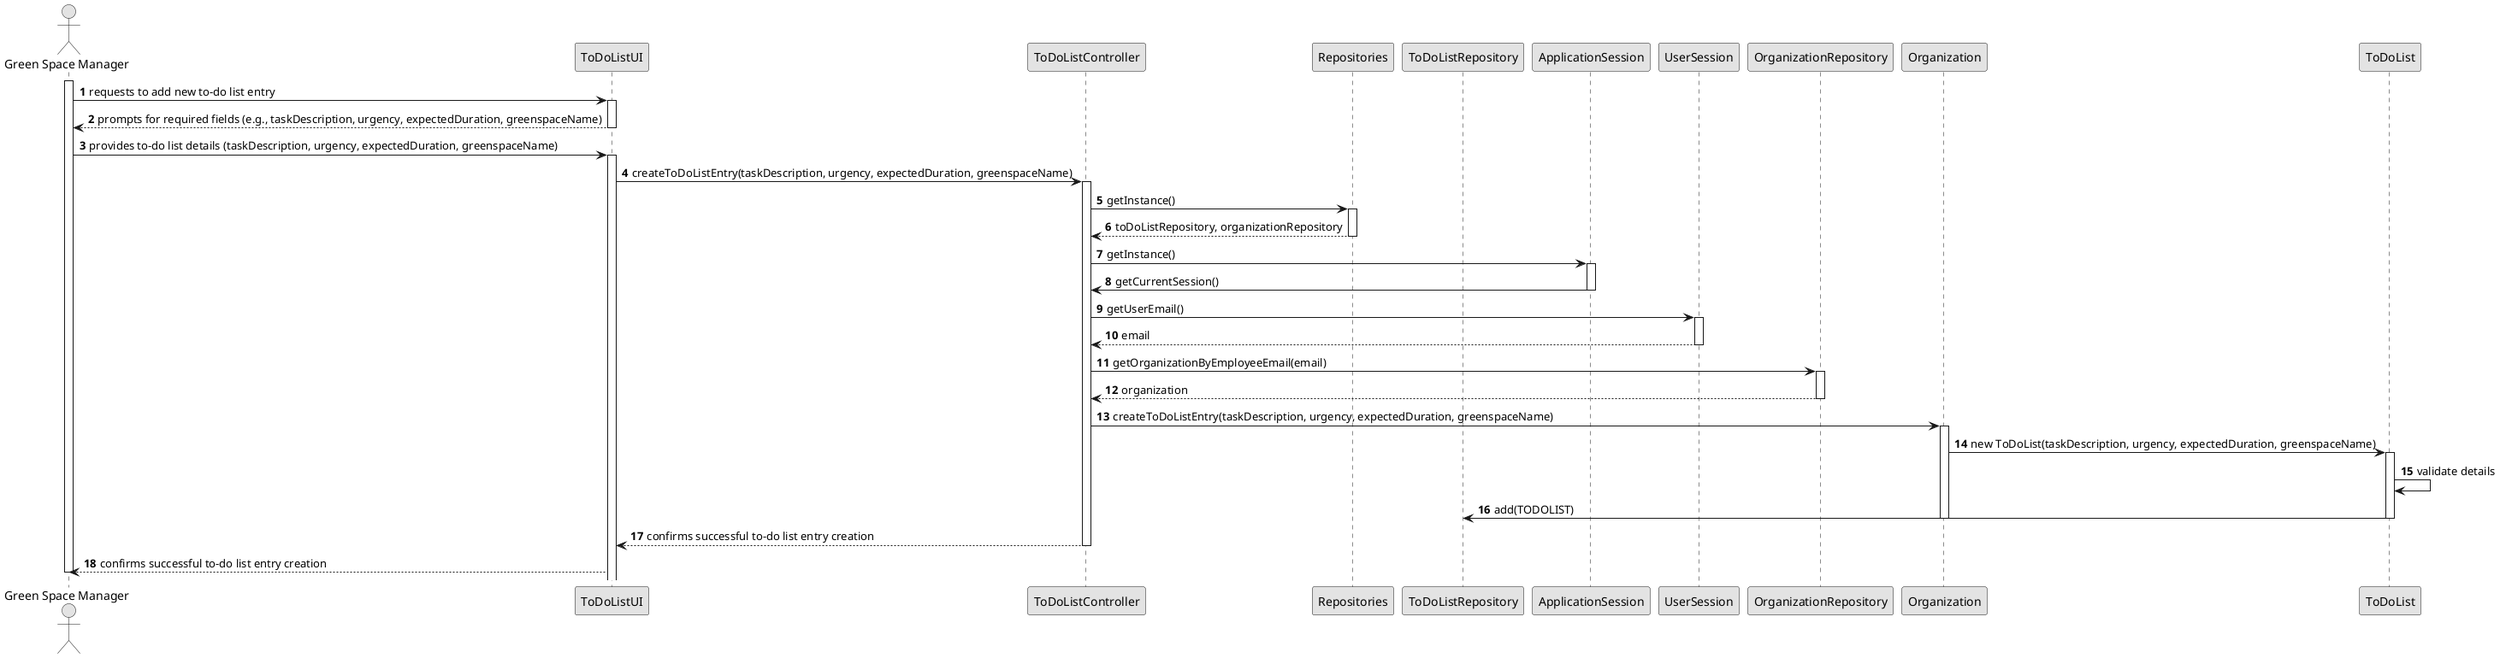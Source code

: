 @startuml
skinparam monochrome true
skinparam packageStyle rectangle
skinparam shadowing false

autonumber

actor "Green Space Manager" as USER
participant "ToDoListUI" as UI
participant "ToDoListController" as CTRL
participant "Repositories" as Repositories
participant "ToDoListRepository" as ToDoListRepository
participant "ApplicationSession" as APP
participant "UserSession" as SESSION
participant "OrganizationRepository" as OrganizationRepository
participant "Organization" as ORGANIZATION
participant "ToDoList" as TODOLIST

activate USER

    USER -> UI : requests to add new to-do list entry
    activate UI

        UI --> USER : prompts for required fields (e.g., taskDescription, urgency, expectedDuration, greenspaceName)
    deactivate UI

    USER -> UI : provides to-do list details (taskDescription, urgency, expectedDuration, greenspaceName)
    activate UI

        UI -> CTRL : createToDoListEntry(taskDescription, urgency, expectedDuration, greenspaceName)
        activate CTRL

            CTRL -> Repositories : getInstance()
            activate Repositories

                Repositories --> CTRL : toDoListRepository, organizationRepository
            deactivate Repositories

            CTRL -> APP: getInstance()
            activate APP

                APP -> CTRL: getCurrentSession()
            deactivate APP

            CTRL -> SESSION: getUserEmail()
            activate SESSION

                SESSION --> CTRL: email
            deactivate SESSION

            CTRL -> OrganizationRepository : getOrganizationByEmployeeEmail(email)
            activate OrganizationRepository

                OrganizationRepository --> CTRL : organization
            deactivate OrganizationRepository

            CTRL -> ORGANIZATION : createToDoListEntry(taskDescription, urgency, expectedDuration, greenspaceName)
            activate ORGANIZATION

                ORGANIZATION -> TODOLIST : new ToDoList(taskDescription, urgency, expectedDuration, greenspaceName)
                activate TODOLIST

                    TODOLIST -> TODOLIST : validate details
                    TODOLIST -> ToDoListRepository : add(TODOLIST)
                deactivate TODOLIST

            deactivate ORGANIZATION

            CTRL --> UI : confirms successful to-do list entry creation
    deactivate CTRL

    UI --> USER : confirms successful to-do list entry creation

deactivate USER

@enduml
